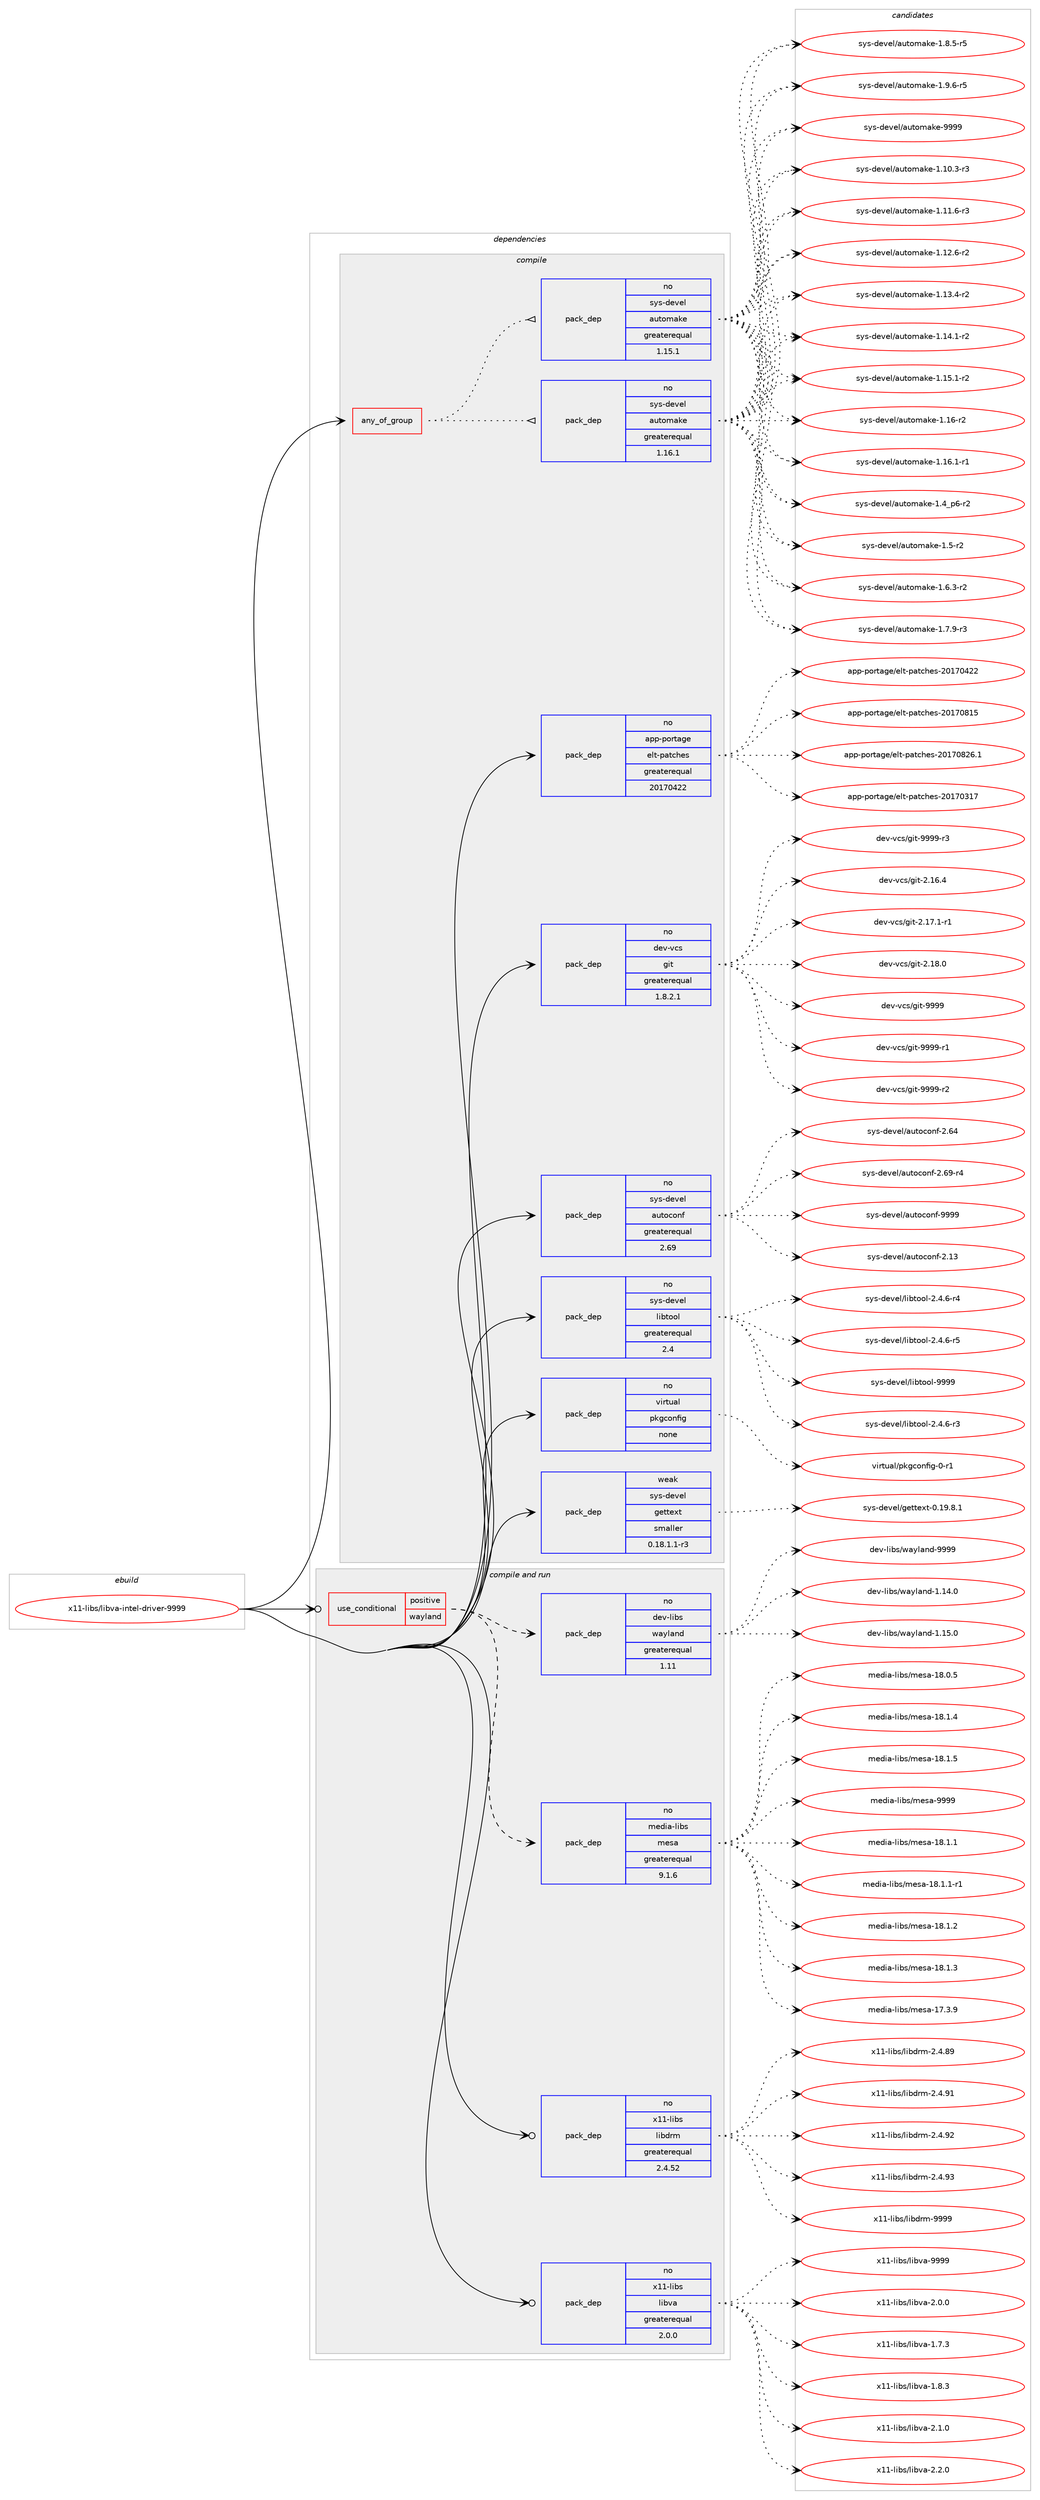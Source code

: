 digraph prolog {

# *************
# Graph options
# *************

newrank=true;
concentrate=true;
compound=true;
graph [rankdir=LR,fontname=Helvetica,fontsize=10,ranksep=1.5];#, ranksep=2.5, nodesep=0.2];
edge  [arrowhead=vee];
node  [fontname=Helvetica,fontsize=10];

# **********
# The ebuild
# **********

subgraph cluster_leftcol {
color=gray;
rank=same;
label=<<i>ebuild</i>>;
id [label="x11-libs/libva-intel-driver-9999", color=red, width=4, href="../x11-libs/libva-intel-driver-9999.svg"];
}

# ****************
# The dependencies
# ****************

subgraph cluster_midcol {
color=gray;
label=<<i>dependencies</i>>;
subgraph cluster_compile {
fillcolor="#eeeeee";
style=filled;
label=<<i>compile</i>>;
subgraph any170 {
dependency4315 [label=<<TABLE BORDER="0" CELLBORDER="1" CELLSPACING="0" CELLPADDING="4"><TR><TD CELLPADDING="10">any_of_group</TD></TR></TABLE>>, shape=none, color=red];subgraph pack3513 {
dependency4316 [label=<<TABLE BORDER="0" CELLBORDER="1" CELLSPACING="0" CELLPADDING="4" WIDTH="220"><TR><TD ROWSPAN="6" CELLPADDING="30">pack_dep</TD></TR><TR><TD WIDTH="110">no</TD></TR><TR><TD>sys-devel</TD></TR><TR><TD>automake</TD></TR><TR><TD>greaterequal</TD></TR><TR><TD>1.16.1</TD></TR></TABLE>>, shape=none, color=blue];
}
dependency4315:e -> dependency4316:w [weight=20,style="dotted",arrowhead="oinv"];
subgraph pack3514 {
dependency4317 [label=<<TABLE BORDER="0" CELLBORDER="1" CELLSPACING="0" CELLPADDING="4" WIDTH="220"><TR><TD ROWSPAN="6" CELLPADDING="30">pack_dep</TD></TR><TR><TD WIDTH="110">no</TD></TR><TR><TD>sys-devel</TD></TR><TR><TD>automake</TD></TR><TR><TD>greaterequal</TD></TR><TR><TD>1.15.1</TD></TR></TABLE>>, shape=none, color=blue];
}
dependency4315:e -> dependency4317:w [weight=20,style="dotted",arrowhead="oinv"];
}
id:e -> dependency4315:w [weight=20,style="solid",arrowhead="vee"];
subgraph pack3515 {
dependency4318 [label=<<TABLE BORDER="0" CELLBORDER="1" CELLSPACING="0" CELLPADDING="4" WIDTH="220"><TR><TD ROWSPAN="6" CELLPADDING="30">pack_dep</TD></TR><TR><TD WIDTH="110">no</TD></TR><TR><TD>app-portage</TD></TR><TR><TD>elt-patches</TD></TR><TR><TD>greaterequal</TD></TR><TR><TD>20170422</TD></TR></TABLE>>, shape=none, color=blue];
}
id:e -> dependency4318:w [weight=20,style="solid",arrowhead="vee"];
subgraph pack3516 {
dependency4319 [label=<<TABLE BORDER="0" CELLBORDER="1" CELLSPACING="0" CELLPADDING="4" WIDTH="220"><TR><TD ROWSPAN="6" CELLPADDING="30">pack_dep</TD></TR><TR><TD WIDTH="110">no</TD></TR><TR><TD>dev-vcs</TD></TR><TR><TD>git</TD></TR><TR><TD>greaterequal</TD></TR><TR><TD>1.8.2.1</TD></TR></TABLE>>, shape=none, color=blue];
}
id:e -> dependency4319:w [weight=20,style="solid",arrowhead="vee"];
subgraph pack3517 {
dependency4320 [label=<<TABLE BORDER="0" CELLBORDER="1" CELLSPACING="0" CELLPADDING="4" WIDTH="220"><TR><TD ROWSPAN="6" CELLPADDING="30">pack_dep</TD></TR><TR><TD WIDTH="110">no</TD></TR><TR><TD>sys-devel</TD></TR><TR><TD>autoconf</TD></TR><TR><TD>greaterequal</TD></TR><TR><TD>2.69</TD></TR></TABLE>>, shape=none, color=blue];
}
id:e -> dependency4320:w [weight=20,style="solid",arrowhead="vee"];
subgraph pack3518 {
dependency4321 [label=<<TABLE BORDER="0" CELLBORDER="1" CELLSPACING="0" CELLPADDING="4" WIDTH="220"><TR><TD ROWSPAN="6" CELLPADDING="30">pack_dep</TD></TR><TR><TD WIDTH="110">no</TD></TR><TR><TD>sys-devel</TD></TR><TR><TD>libtool</TD></TR><TR><TD>greaterequal</TD></TR><TR><TD>2.4</TD></TR></TABLE>>, shape=none, color=blue];
}
id:e -> dependency4321:w [weight=20,style="solid",arrowhead="vee"];
subgraph pack3519 {
dependency4322 [label=<<TABLE BORDER="0" CELLBORDER="1" CELLSPACING="0" CELLPADDING="4" WIDTH="220"><TR><TD ROWSPAN="6" CELLPADDING="30">pack_dep</TD></TR><TR><TD WIDTH="110">no</TD></TR><TR><TD>virtual</TD></TR><TR><TD>pkgconfig</TD></TR><TR><TD>none</TD></TR><TR><TD></TD></TR></TABLE>>, shape=none, color=blue];
}
id:e -> dependency4322:w [weight=20,style="solid",arrowhead="vee"];
subgraph pack3520 {
dependency4323 [label=<<TABLE BORDER="0" CELLBORDER="1" CELLSPACING="0" CELLPADDING="4" WIDTH="220"><TR><TD ROWSPAN="6" CELLPADDING="30">pack_dep</TD></TR><TR><TD WIDTH="110">weak</TD></TR><TR><TD>sys-devel</TD></TR><TR><TD>gettext</TD></TR><TR><TD>smaller</TD></TR><TR><TD>0.18.1.1-r3</TD></TR></TABLE>>, shape=none, color=blue];
}
id:e -> dependency4323:w [weight=20,style="solid",arrowhead="vee"];
}
subgraph cluster_compileandrun {
fillcolor="#eeeeee";
style=filled;
label=<<i>compile and run</i>>;
subgraph cond634 {
dependency4324 [label=<<TABLE BORDER="0" CELLBORDER="1" CELLSPACING="0" CELLPADDING="4"><TR><TD ROWSPAN="3" CELLPADDING="10">use_conditional</TD></TR><TR><TD>positive</TD></TR><TR><TD>wayland</TD></TR></TABLE>>, shape=none, color=red];
subgraph pack3521 {
dependency4325 [label=<<TABLE BORDER="0" CELLBORDER="1" CELLSPACING="0" CELLPADDING="4" WIDTH="220"><TR><TD ROWSPAN="6" CELLPADDING="30">pack_dep</TD></TR><TR><TD WIDTH="110">no</TD></TR><TR><TD>media-libs</TD></TR><TR><TD>mesa</TD></TR><TR><TD>greaterequal</TD></TR><TR><TD>9.1.6</TD></TR></TABLE>>, shape=none, color=blue];
}
dependency4324:e -> dependency4325:w [weight=20,style="dashed",arrowhead="vee"];
subgraph pack3522 {
dependency4326 [label=<<TABLE BORDER="0" CELLBORDER="1" CELLSPACING="0" CELLPADDING="4" WIDTH="220"><TR><TD ROWSPAN="6" CELLPADDING="30">pack_dep</TD></TR><TR><TD WIDTH="110">no</TD></TR><TR><TD>dev-libs</TD></TR><TR><TD>wayland</TD></TR><TR><TD>greaterequal</TD></TR><TR><TD>1.11</TD></TR></TABLE>>, shape=none, color=blue];
}
dependency4324:e -> dependency4326:w [weight=20,style="dashed",arrowhead="vee"];
}
id:e -> dependency4324:w [weight=20,style="solid",arrowhead="odotvee"];
subgraph pack3523 {
dependency4327 [label=<<TABLE BORDER="0" CELLBORDER="1" CELLSPACING="0" CELLPADDING="4" WIDTH="220"><TR><TD ROWSPAN="6" CELLPADDING="30">pack_dep</TD></TR><TR><TD WIDTH="110">no</TD></TR><TR><TD>x11-libs</TD></TR><TR><TD>libdrm</TD></TR><TR><TD>greaterequal</TD></TR><TR><TD>2.4.52</TD></TR></TABLE>>, shape=none, color=blue];
}
id:e -> dependency4327:w [weight=20,style="solid",arrowhead="odotvee"];
subgraph pack3524 {
dependency4328 [label=<<TABLE BORDER="0" CELLBORDER="1" CELLSPACING="0" CELLPADDING="4" WIDTH="220"><TR><TD ROWSPAN="6" CELLPADDING="30">pack_dep</TD></TR><TR><TD WIDTH="110">no</TD></TR><TR><TD>x11-libs</TD></TR><TR><TD>libva</TD></TR><TR><TD>greaterequal</TD></TR><TR><TD>2.0.0</TD></TR></TABLE>>, shape=none, color=blue];
}
id:e -> dependency4328:w [weight=20,style="solid",arrowhead="odotvee"];
}
subgraph cluster_run {
fillcolor="#eeeeee";
style=filled;
label=<<i>run</i>>;
}
}

# **************
# The candidates
# **************

subgraph cluster_choices {
rank=same;
color=gray;
label=<<i>candidates</i>>;

subgraph choice3513 {
color=black;
nodesep=1;
choice11512111545100101118101108479711711611110997107101454946494846514511451 [label="sys-devel/automake-1.10.3-r3", color=red, width=4,href="../sys-devel/automake-1.10.3-r3.svg"];
choice11512111545100101118101108479711711611110997107101454946494946544511451 [label="sys-devel/automake-1.11.6-r3", color=red, width=4,href="../sys-devel/automake-1.11.6-r3.svg"];
choice11512111545100101118101108479711711611110997107101454946495046544511450 [label="sys-devel/automake-1.12.6-r2", color=red, width=4,href="../sys-devel/automake-1.12.6-r2.svg"];
choice11512111545100101118101108479711711611110997107101454946495146524511450 [label="sys-devel/automake-1.13.4-r2", color=red, width=4,href="../sys-devel/automake-1.13.4-r2.svg"];
choice11512111545100101118101108479711711611110997107101454946495246494511450 [label="sys-devel/automake-1.14.1-r2", color=red, width=4,href="../sys-devel/automake-1.14.1-r2.svg"];
choice11512111545100101118101108479711711611110997107101454946495346494511450 [label="sys-devel/automake-1.15.1-r2", color=red, width=4,href="../sys-devel/automake-1.15.1-r2.svg"];
choice1151211154510010111810110847971171161111099710710145494649544511450 [label="sys-devel/automake-1.16-r2", color=red, width=4,href="../sys-devel/automake-1.16-r2.svg"];
choice11512111545100101118101108479711711611110997107101454946495446494511449 [label="sys-devel/automake-1.16.1-r1", color=red, width=4,href="../sys-devel/automake-1.16.1-r1.svg"];
choice115121115451001011181011084797117116111109971071014549465295112544511450 [label="sys-devel/automake-1.4_p6-r2", color=red, width=4,href="../sys-devel/automake-1.4_p6-r2.svg"];
choice11512111545100101118101108479711711611110997107101454946534511450 [label="sys-devel/automake-1.5-r2", color=red, width=4,href="../sys-devel/automake-1.5-r2.svg"];
choice115121115451001011181011084797117116111109971071014549465446514511450 [label="sys-devel/automake-1.6.3-r2", color=red, width=4,href="../sys-devel/automake-1.6.3-r2.svg"];
choice115121115451001011181011084797117116111109971071014549465546574511451 [label="sys-devel/automake-1.7.9-r3", color=red, width=4,href="../sys-devel/automake-1.7.9-r3.svg"];
choice115121115451001011181011084797117116111109971071014549465646534511453 [label="sys-devel/automake-1.8.5-r5", color=red, width=4,href="../sys-devel/automake-1.8.5-r5.svg"];
choice115121115451001011181011084797117116111109971071014549465746544511453 [label="sys-devel/automake-1.9.6-r5", color=red, width=4,href="../sys-devel/automake-1.9.6-r5.svg"];
choice115121115451001011181011084797117116111109971071014557575757 [label="sys-devel/automake-9999", color=red, width=4,href="../sys-devel/automake-9999.svg"];
dependency4316:e -> choice11512111545100101118101108479711711611110997107101454946494846514511451:w [style=dotted,weight="100"];
dependency4316:e -> choice11512111545100101118101108479711711611110997107101454946494946544511451:w [style=dotted,weight="100"];
dependency4316:e -> choice11512111545100101118101108479711711611110997107101454946495046544511450:w [style=dotted,weight="100"];
dependency4316:e -> choice11512111545100101118101108479711711611110997107101454946495146524511450:w [style=dotted,weight="100"];
dependency4316:e -> choice11512111545100101118101108479711711611110997107101454946495246494511450:w [style=dotted,weight="100"];
dependency4316:e -> choice11512111545100101118101108479711711611110997107101454946495346494511450:w [style=dotted,weight="100"];
dependency4316:e -> choice1151211154510010111810110847971171161111099710710145494649544511450:w [style=dotted,weight="100"];
dependency4316:e -> choice11512111545100101118101108479711711611110997107101454946495446494511449:w [style=dotted,weight="100"];
dependency4316:e -> choice115121115451001011181011084797117116111109971071014549465295112544511450:w [style=dotted,weight="100"];
dependency4316:e -> choice11512111545100101118101108479711711611110997107101454946534511450:w [style=dotted,weight="100"];
dependency4316:e -> choice115121115451001011181011084797117116111109971071014549465446514511450:w [style=dotted,weight="100"];
dependency4316:e -> choice115121115451001011181011084797117116111109971071014549465546574511451:w [style=dotted,weight="100"];
dependency4316:e -> choice115121115451001011181011084797117116111109971071014549465646534511453:w [style=dotted,weight="100"];
dependency4316:e -> choice115121115451001011181011084797117116111109971071014549465746544511453:w [style=dotted,weight="100"];
dependency4316:e -> choice115121115451001011181011084797117116111109971071014557575757:w [style=dotted,weight="100"];
}
subgraph choice3514 {
color=black;
nodesep=1;
choice11512111545100101118101108479711711611110997107101454946494846514511451 [label="sys-devel/automake-1.10.3-r3", color=red, width=4,href="../sys-devel/automake-1.10.3-r3.svg"];
choice11512111545100101118101108479711711611110997107101454946494946544511451 [label="sys-devel/automake-1.11.6-r3", color=red, width=4,href="../sys-devel/automake-1.11.6-r3.svg"];
choice11512111545100101118101108479711711611110997107101454946495046544511450 [label="sys-devel/automake-1.12.6-r2", color=red, width=4,href="../sys-devel/automake-1.12.6-r2.svg"];
choice11512111545100101118101108479711711611110997107101454946495146524511450 [label="sys-devel/automake-1.13.4-r2", color=red, width=4,href="../sys-devel/automake-1.13.4-r2.svg"];
choice11512111545100101118101108479711711611110997107101454946495246494511450 [label="sys-devel/automake-1.14.1-r2", color=red, width=4,href="../sys-devel/automake-1.14.1-r2.svg"];
choice11512111545100101118101108479711711611110997107101454946495346494511450 [label="sys-devel/automake-1.15.1-r2", color=red, width=4,href="../sys-devel/automake-1.15.1-r2.svg"];
choice1151211154510010111810110847971171161111099710710145494649544511450 [label="sys-devel/automake-1.16-r2", color=red, width=4,href="../sys-devel/automake-1.16-r2.svg"];
choice11512111545100101118101108479711711611110997107101454946495446494511449 [label="sys-devel/automake-1.16.1-r1", color=red, width=4,href="../sys-devel/automake-1.16.1-r1.svg"];
choice115121115451001011181011084797117116111109971071014549465295112544511450 [label="sys-devel/automake-1.4_p6-r2", color=red, width=4,href="../sys-devel/automake-1.4_p6-r2.svg"];
choice11512111545100101118101108479711711611110997107101454946534511450 [label="sys-devel/automake-1.5-r2", color=red, width=4,href="../sys-devel/automake-1.5-r2.svg"];
choice115121115451001011181011084797117116111109971071014549465446514511450 [label="sys-devel/automake-1.6.3-r2", color=red, width=4,href="../sys-devel/automake-1.6.3-r2.svg"];
choice115121115451001011181011084797117116111109971071014549465546574511451 [label="sys-devel/automake-1.7.9-r3", color=red, width=4,href="../sys-devel/automake-1.7.9-r3.svg"];
choice115121115451001011181011084797117116111109971071014549465646534511453 [label="sys-devel/automake-1.8.5-r5", color=red, width=4,href="../sys-devel/automake-1.8.5-r5.svg"];
choice115121115451001011181011084797117116111109971071014549465746544511453 [label="sys-devel/automake-1.9.6-r5", color=red, width=4,href="../sys-devel/automake-1.9.6-r5.svg"];
choice115121115451001011181011084797117116111109971071014557575757 [label="sys-devel/automake-9999", color=red, width=4,href="../sys-devel/automake-9999.svg"];
dependency4317:e -> choice11512111545100101118101108479711711611110997107101454946494846514511451:w [style=dotted,weight="100"];
dependency4317:e -> choice11512111545100101118101108479711711611110997107101454946494946544511451:w [style=dotted,weight="100"];
dependency4317:e -> choice11512111545100101118101108479711711611110997107101454946495046544511450:w [style=dotted,weight="100"];
dependency4317:e -> choice11512111545100101118101108479711711611110997107101454946495146524511450:w [style=dotted,weight="100"];
dependency4317:e -> choice11512111545100101118101108479711711611110997107101454946495246494511450:w [style=dotted,weight="100"];
dependency4317:e -> choice11512111545100101118101108479711711611110997107101454946495346494511450:w [style=dotted,weight="100"];
dependency4317:e -> choice1151211154510010111810110847971171161111099710710145494649544511450:w [style=dotted,weight="100"];
dependency4317:e -> choice11512111545100101118101108479711711611110997107101454946495446494511449:w [style=dotted,weight="100"];
dependency4317:e -> choice115121115451001011181011084797117116111109971071014549465295112544511450:w [style=dotted,weight="100"];
dependency4317:e -> choice11512111545100101118101108479711711611110997107101454946534511450:w [style=dotted,weight="100"];
dependency4317:e -> choice115121115451001011181011084797117116111109971071014549465446514511450:w [style=dotted,weight="100"];
dependency4317:e -> choice115121115451001011181011084797117116111109971071014549465546574511451:w [style=dotted,weight="100"];
dependency4317:e -> choice115121115451001011181011084797117116111109971071014549465646534511453:w [style=dotted,weight="100"];
dependency4317:e -> choice115121115451001011181011084797117116111109971071014549465746544511453:w [style=dotted,weight="100"];
dependency4317:e -> choice115121115451001011181011084797117116111109971071014557575757:w [style=dotted,weight="100"];
}
subgraph choice3515 {
color=black;
nodesep=1;
choice97112112451121111141169710310147101108116451129711699104101115455048495548514955 [label="app-portage/elt-patches-20170317", color=red, width=4,href="../app-portage/elt-patches-20170317.svg"];
choice97112112451121111141169710310147101108116451129711699104101115455048495548525050 [label="app-portage/elt-patches-20170422", color=red, width=4,href="../app-portage/elt-patches-20170422.svg"];
choice97112112451121111141169710310147101108116451129711699104101115455048495548564953 [label="app-portage/elt-patches-20170815", color=red, width=4,href="../app-portage/elt-patches-20170815.svg"];
choice971121124511211111411697103101471011081164511297116991041011154550484955485650544649 [label="app-portage/elt-patches-20170826.1", color=red, width=4,href="../app-portage/elt-patches-20170826.1.svg"];
dependency4318:e -> choice97112112451121111141169710310147101108116451129711699104101115455048495548514955:w [style=dotted,weight="100"];
dependency4318:e -> choice97112112451121111141169710310147101108116451129711699104101115455048495548525050:w [style=dotted,weight="100"];
dependency4318:e -> choice97112112451121111141169710310147101108116451129711699104101115455048495548564953:w [style=dotted,weight="100"];
dependency4318:e -> choice971121124511211111411697103101471011081164511297116991041011154550484955485650544649:w [style=dotted,weight="100"];
}
subgraph choice3516 {
color=black;
nodesep=1;
choice10010111845118991154710310511645504649544652 [label="dev-vcs/git-2.16.4", color=red, width=4,href="../dev-vcs/git-2.16.4.svg"];
choice100101118451189911547103105116455046495546494511449 [label="dev-vcs/git-2.17.1-r1", color=red, width=4,href="../dev-vcs/git-2.17.1-r1.svg"];
choice10010111845118991154710310511645504649564648 [label="dev-vcs/git-2.18.0", color=red, width=4,href="../dev-vcs/git-2.18.0.svg"];
choice1001011184511899115471031051164557575757 [label="dev-vcs/git-9999", color=red, width=4,href="../dev-vcs/git-9999.svg"];
choice10010111845118991154710310511645575757574511449 [label="dev-vcs/git-9999-r1", color=red, width=4,href="../dev-vcs/git-9999-r1.svg"];
choice10010111845118991154710310511645575757574511450 [label="dev-vcs/git-9999-r2", color=red, width=4,href="../dev-vcs/git-9999-r2.svg"];
choice10010111845118991154710310511645575757574511451 [label="dev-vcs/git-9999-r3", color=red, width=4,href="../dev-vcs/git-9999-r3.svg"];
dependency4319:e -> choice10010111845118991154710310511645504649544652:w [style=dotted,weight="100"];
dependency4319:e -> choice100101118451189911547103105116455046495546494511449:w [style=dotted,weight="100"];
dependency4319:e -> choice10010111845118991154710310511645504649564648:w [style=dotted,weight="100"];
dependency4319:e -> choice1001011184511899115471031051164557575757:w [style=dotted,weight="100"];
dependency4319:e -> choice10010111845118991154710310511645575757574511449:w [style=dotted,weight="100"];
dependency4319:e -> choice10010111845118991154710310511645575757574511450:w [style=dotted,weight="100"];
dependency4319:e -> choice10010111845118991154710310511645575757574511451:w [style=dotted,weight="100"];
}
subgraph choice3517 {
color=black;
nodesep=1;
choice115121115451001011181011084797117116111991111101024550464951 [label="sys-devel/autoconf-2.13", color=red, width=4,href="../sys-devel/autoconf-2.13.svg"];
choice115121115451001011181011084797117116111991111101024550465452 [label="sys-devel/autoconf-2.64", color=red, width=4,href="../sys-devel/autoconf-2.64.svg"];
choice1151211154510010111810110847971171161119911111010245504654574511452 [label="sys-devel/autoconf-2.69-r4", color=red, width=4,href="../sys-devel/autoconf-2.69-r4.svg"];
choice115121115451001011181011084797117116111991111101024557575757 [label="sys-devel/autoconf-9999", color=red, width=4,href="../sys-devel/autoconf-9999.svg"];
dependency4320:e -> choice115121115451001011181011084797117116111991111101024550464951:w [style=dotted,weight="100"];
dependency4320:e -> choice115121115451001011181011084797117116111991111101024550465452:w [style=dotted,weight="100"];
dependency4320:e -> choice1151211154510010111810110847971171161119911111010245504654574511452:w [style=dotted,weight="100"];
dependency4320:e -> choice115121115451001011181011084797117116111991111101024557575757:w [style=dotted,weight="100"];
}
subgraph choice3518 {
color=black;
nodesep=1;
choice1151211154510010111810110847108105981161111111084550465246544511451 [label="sys-devel/libtool-2.4.6-r3", color=red, width=4,href="../sys-devel/libtool-2.4.6-r3.svg"];
choice1151211154510010111810110847108105981161111111084550465246544511452 [label="sys-devel/libtool-2.4.6-r4", color=red, width=4,href="../sys-devel/libtool-2.4.6-r4.svg"];
choice1151211154510010111810110847108105981161111111084550465246544511453 [label="sys-devel/libtool-2.4.6-r5", color=red, width=4,href="../sys-devel/libtool-2.4.6-r5.svg"];
choice1151211154510010111810110847108105981161111111084557575757 [label="sys-devel/libtool-9999", color=red, width=4,href="../sys-devel/libtool-9999.svg"];
dependency4321:e -> choice1151211154510010111810110847108105981161111111084550465246544511451:w [style=dotted,weight="100"];
dependency4321:e -> choice1151211154510010111810110847108105981161111111084550465246544511452:w [style=dotted,weight="100"];
dependency4321:e -> choice1151211154510010111810110847108105981161111111084550465246544511453:w [style=dotted,weight="100"];
dependency4321:e -> choice1151211154510010111810110847108105981161111111084557575757:w [style=dotted,weight="100"];
}
subgraph choice3519 {
color=black;
nodesep=1;
choice11810511411611797108471121071039911111010210510345484511449 [label="virtual/pkgconfig-0-r1", color=red, width=4,href="../virtual/pkgconfig-0-r1.svg"];
dependency4322:e -> choice11810511411611797108471121071039911111010210510345484511449:w [style=dotted,weight="100"];
}
subgraph choice3520 {
color=black;
nodesep=1;
choice1151211154510010111810110847103101116116101120116454846495746564649 [label="sys-devel/gettext-0.19.8.1", color=red, width=4,href="../sys-devel/gettext-0.19.8.1.svg"];
dependency4323:e -> choice1151211154510010111810110847103101116116101120116454846495746564649:w [style=dotted,weight="100"];
}
subgraph choice3521 {
color=black;
nodesep=1;
choice109101100105974510810598115471091011159745495646494649 [label="media-libs/mesa-18.1.1", color=red, width=4,href="../media-libs/mesa-18.1.1.svg"];
choice1091011001059745108105981154710910111597454956464946494511449 [label="media-libs/mesa-18.1.1-r1", color=red, width=4,href="../media-libs/mesa-18.1.1-r1.svg"];
choice109101100105974510810598115471091011159745495646494650 [label="media-libs/mesa-18.1.2", color=red, width=4,href="../media-libs/mesa-18.1.2.svg"];
choice109101100105974510810598115471091011159745495646494651 [label="media-libs/mesa-18.1.3", color=red, width=4,href="../media-libs/mesa-18.1.3.svg"];
choice109101100105974510810598115471091011159745495546514657 [label="media-libs/mesa-17.3.9", color=red, width=4,href="../media-libs/mesa-17.3.9.svg"];
choice109101100105974510810598115471091011159745495646484653 [label="media-libs/mesa-18.0.5", color=red, width=4,href="../media-libs/mesa-18.0.5.svg"];
choice109101100105974510810598115471091011159745495646494652 [label="media-libs/mesa-18.1.4", color=red, width=4,href="../media-libs/mesa-18.1.4.svg"];
choice109101100105974510810598115471091011159745495646494653 [label="media-libs/mesa-18.1.5", color=red, width=4,href="../media-libs/mesa-18.1.5.svg"];
choice10910110010597451081059811547109101115974557575757 [label="media-libs/mesa-9999", color=red, width=4,href="../media-libs/mesa-9999.svg"];
dependency4325:e -> choice109101100105974510810598115471091011159745495646494649:w [style=dotted,weight="100"];
dependency4325:e -> choice1091011001059745108105981154710910111597454956464946494511449:w [style=dotted,weight="100"];
dependency4325:e -> choice109101100105974510810598115471091011159745495646494650:w [style=dotted,weight="100"];
dependency4325:e -> choice109101100105974510810598115471091011159745495646494651:w [style=dotted,weight="100"];
dependency4325:e -> choice109101100105974510810598115471091011159745495546514657:w [style=dotted,weight="100"];
dependency4325:e -> choice109101100105974510810598115471091011159745495646484653:w [style=dotted,weight="100"];
dependency4325:e -> choice109101100105974510810598115471091011159745495646494652:w [style=dotted,weight="100"];
dependency4325:e -> choice109101100105974510810598115471091011159745495646494653:w [style=dotted,weight="100"];
dependency4325:e -> choice10910110010597451081059811547109101115974557575757:w [style=dotted,weight="100"];
}
subgraph choice3522 {
color=black;
nodesep=1;
choice100101118451081059811547119971211089711010045494649524648 [label="dev-libs/wayland-1.14.0", color=red, width=4,href="../dev-libs/wayland-1.14.0.svg"];
choice100101118451081059811547119971211089711010045494649534648 [label="dev-libs/wayland-1.15.0", color=red, width=4,href="../dev-libs/wayland-1.15.0.svg"];
choice10010111845108105981154711997121108971101004557575757 [label="dev-libs/wayland-9999", color=red, width=4,href="../dev-libs/wayland-9999.svg"];
dependency4326:e -> choice100101118451081059811547119971211089711010045494649524648:w [style=dotted,weight="100"];
dependency4326:e -> choice100101118451081059811547119971211089711010045494649534648:w [style=dotted,weight="100"];
dependency4326:e -> choice10010111845108105981154711997121108971101004557575757:w [style=dotted,weight="100"];
}
subgraph choice3523 {
color=black;
nodesep=1;
choice12049494510810598115471081059810011410945504652465657 [label="x11-libs/libdrm-2.4.89", color=red, width=4,href="../x11-libs/libdrm-2.4.89.svg"];
choice12049494510810598115471081059810011410945504652465749 [label="x11-libs/libdrm-2.4.91", color=red, width=4,href="../x11-libs/libdrm-2.4.91.svg"];
choice12049494510810598115471081059810011410945504652465750 [label="x11-libs/libdrm-2.4.92", color=red, width=4,href="../x11-libs/libdrm-2.4.92.svg"];
choice12049494510810598115471081059810011410945504652465751 [label="x11-libs/libdrm-2.4.93", color=red, width=4,href="../x11-libs/libdrm-2.4.93.svg"];
choice1204949451081059811547108105981001141094557575757 [label="x11-libs/libdrm-9999", color=red, width=4,href="../x11-libs/libdrm-9999.svg"];
dependency4327:e -> choice12049494510810598115471081059810011410945504652465657:w [style=dotted,weight="100"];
dependency4327:e -> choice12049494510810598115471081059810011410945504652465749:w [style=dotted,weight="100"];
dependency4327:e -> choice12049494510810598115471081059810011410945504652465750:w [style=dotted,weight="100"];
dependency4327:e -> choice12049494510810598115471081059810011410945504652465751:w [style=dotted,weight="100"];
dependency4327:e -> choice1204949451081059811547108105981001141094557575757:w [style=dotted,weight="100"];
}
subgraph choice3524 {
color=black;
nodesep=1;
choice12049494510810598115471081059811897455046484648 [label="x11-libs/libva-2.0.0", color=red, width=4,href="../x11-libs/libva-2.0.0.svg"];
choice12049494510810598115471081059811897454946554651 [label="x11-libs/libva-1.7.3", color=red, width=4,href="../x11-libs/libva-1.7.3.svg"];
choice12049494510810598115471081059811897454946564651 [label="x11-libs/libva-1.8.3", color=red, width=4,href="../x11-libs/libva-1.8.3.svg"];
choice12049494510810598115471081059811897455046494648 [label="x11-libs/libva-2.1.0", color=red, width=4,href="../x11-libs/libva-2.1.0.svg"];
choice12049494510810598115471081059811897455046504648 [label="x11-libs/libva-2.2.0", color=red, width=4,href="../x11-libs/libva-2.2.0.svg"];
choice120494945108105981154710810598118974557575757 [label="x11-libs/libva-9999", color=red, width=4,href="../x11-libs/libva-9999.svg"];
dependency4328:e -> choice12049494510810598115471081059811897455046484648:w [style=dotted,weight="100"];
dependency4328:e -> choice12049494510810598115471081059811897454946554651:w [style=dotted,weight="100"];
dependency4328:e -> choice12049494510810598115471081059811897454946564651:w [style=dotted,weight="100"];
dependency4328:e -> choice12049494510810598115471081059811897455046494648:w [style=dotted,weight="100"];
dependency4328:e -> choice12049494510810598115471081059811897455046504648:w [style=dotted,weight="100"];
dependency4328:e -> choice120494945108105981154710810598118974557575757:w [style=dotted,weight="100"];
}
}

}
